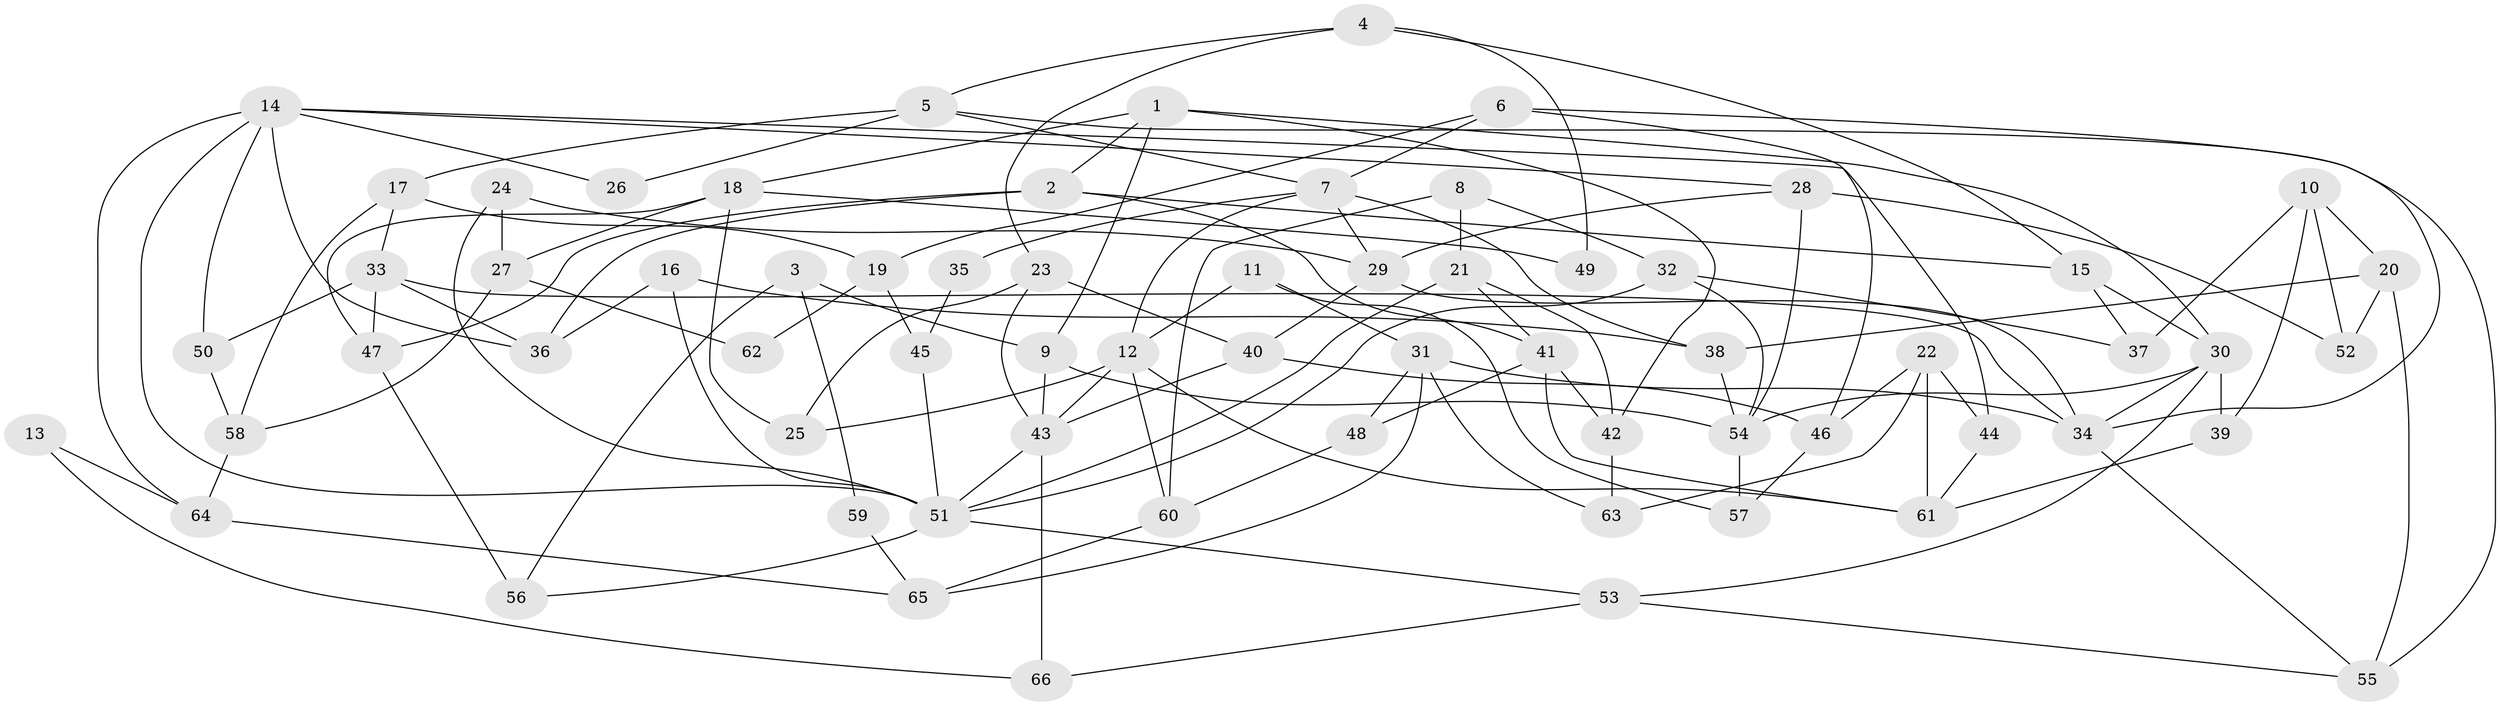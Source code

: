 // Generated by graph-tools (version 1.1) at 2025/02/03/09/25 03:02:15]
// undirected, 66 vertices, 132 edges
graph export_dot {
graph [start="1"]
  node [color=gray90,style=filled];
  1;
  2;
  3;
  4;
  5;
  6;
  7;
  8;
  9;
  10;
  11;
  12;
  13;
  14;
  15;
  16;
  17;
  18;
  19;
  20;
  21;
  22;
  23;
  24;
  25;
  26;
  27;
  28;
  29;
  30;
  31;
  32;
  33;
  34;
  35;
  36;
  37;
  38;
  39;
  40;
  41;
  42;
  43;
  44;
  45;
  46;
  47;
  48;
  49;
  50;
  51;
  52;
  53;
  54;
  55;
  56;
  57;
  58;
  59;
  60;
  61;
  62;
  63;
  64;
  65;
  66;
  1 -- 30;
  1 -- 9;
  1 -- 2;
  1 -- 18;
  1 -- 42;
  2 -- 41;
  2 -- 15;
  2 -- 36;
  2 -- 47;
  3 -- 9;
  3 -- 56;
  3 -- 59;
  4 -- 15;
  4 -- 23;
  4 -- 5;
  4 -- 49;
  5 -- 7;
  5 -- 17;
  5 -- 26;
  5 -- 55;
  6 -- 46;
  6 -- 34;
  6 -- 7;
  6 -- 19;
  7 -- 29;
  7 -- 12;
  7 -- 35;
  7 -- 38;
  8 -- 32;
  8 -- 60;
  8 -- 21;
  9 -- 54;
  9 -- 43;
  10 -- 52;
  10 -- 37;
  10 -- 20;
  10 -- 39;
  11 -- 12;
  11 -- 31;
  11 -- 57;
  12 -- 61;
  12 -- 25;
  12 -- 43;
  12 -- 60;
  13 -- 66;
  13 -- 64;
  14 -- 28;
  14 -- 51;
  14 -- 26;
  14 -- 36;
  14 -- 44;
  14 -- 50;
  14 -- 64;
  15 -- 30;
  15 -- 37;
  16 -- 38;
  16 -- 36;
  16 -- 51;
  17 -- 33;
  17 -- 19;
  17 -- 58;
  18 -- 27;
  18 -- 25;
  18 -- 47;
  18 -- 49;
  19 -- 45;
  19 -- 62;
  20 -- 55;
  20 -- 38;
  20 -- 52;
  21 -- 41;
  21 -- 42;
  21 -- 51;
  22 -- 46;
  22 -- 61;
  22 -- 44;
  22 -- 63;
  23 -- 43;
  23 -- 25;
  23 -- 40;
  24 -- 29;
  24 -- 51;
  24 -- 27;
  27 -- 58;
  27 -- 62;
  28 -- 29;
  28 -- 54;
  28 -- 52;
  29 -- 40;
  29 -- 34;
  30 -- 53;
  30 -- 34;
  30 -- 39;
  30 -- 54;
  31 -- 63;
  31 -- 65;
  31 -- 34;
  31 -- 48;
  32 -- 51;
  32 -- 54;
  32 -- 37;
  33 -- 36;
  33 -- 47;
  33 -- 34;
  33 -- 50;
  34 -- 55;
  35 -- 45;
  38 -- 54;
  39 -- 61;
  40 -- 43;
  40 -- 46;
  41 -- 61;
  41 -- 42;
  41 -- 48;
  42 -- 63;
  43 -- 51;
  43 -- 66;
  44 -- 61;
  45 -- 51;
  46 -- 57;
  47 -- 56;
  48 -- 60;
  50 -- 58;
  51 -- 53;
  51 -- 56;
  53 -- 55;
  53 -- 66;
  54 -- 57;
  58 -- 64;
  59 -- 65;
  60 -- 65;
  64 -- 65;
}
